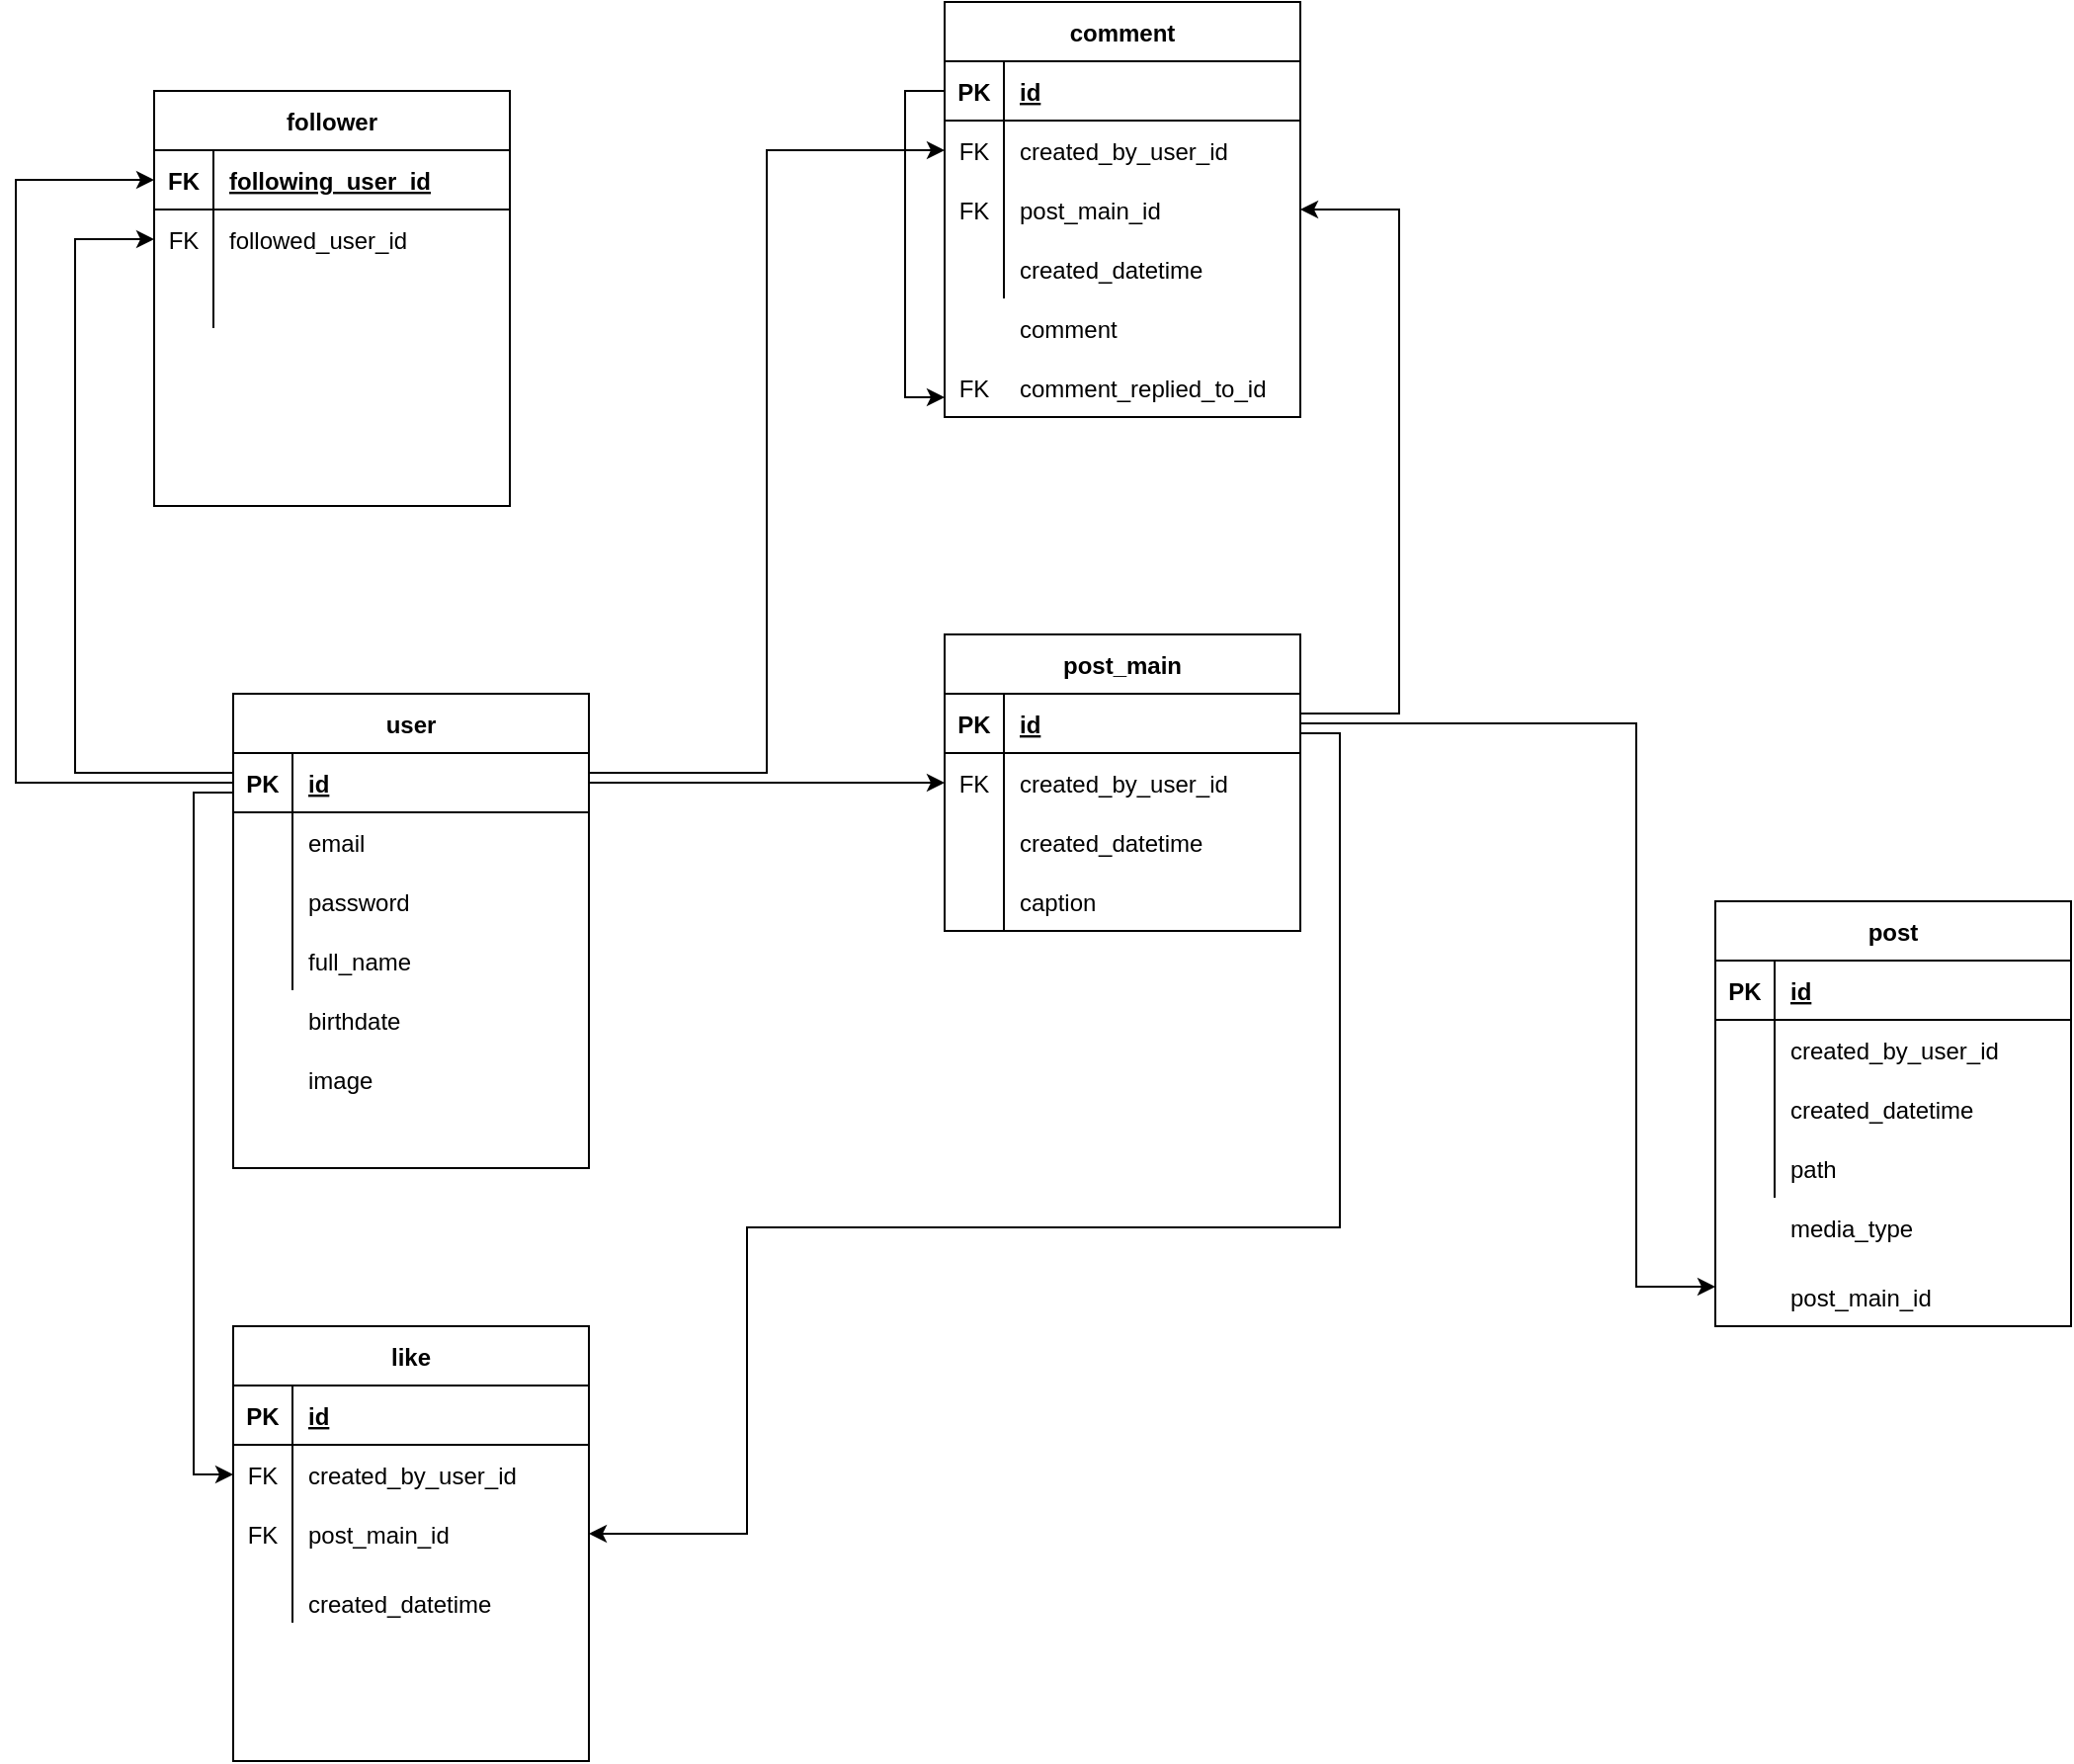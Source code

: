 <mxfile version="20.8.3" type="device"><diagram id="n9DE9smfEkgQzYJsBdhr" name="หน้า-1"><mxGraphModel dx="2030" dy="2075" grid="1" gridSize="10" guides="1" tooltips="1" connect="1" arrows="1" fold="1" page="1" pageScale="1" pageWidth="827" pageHeight="1169" math="0" shadow="0"><root><mxCell id="0"/><mxCell id="1" parent="0"/><mxCell id="JcZZN16-O_PrBwROxKfJ-8" value="user" style="shape=table;startSize=30;container=1;collapsible=1;childLayout=tableLayout;fixedRows=1;rowLines=0;fontStyle=1;align=center;resizeLast=1;" parent="1" vertex="1"><mxGeometry x="340" y="310" width="180" height="240" as="geometry"/></mxCell><mxCell id="JcZZN16-O_PrBwROxKfJ-9" value="" style="shape=tableRow;horizontal=0;startSize=0;swimlaneHead=0;swimlaneBody=0;fillColor=none;collapsible=0;dropTarget=0;points=[[0,0.5],[1,0.5]];portConstraint=eastwest;top=0;left=0;right=0;bottom=1;" parent="JcZZN16-O_PrBwROxKfJ-8" vertex="1"><mxGeometry y="30" width="180" height="30" as="geometry"/></mxCell><mxCell id="JcZZN16-O_PrBwROxKfJ-10" value="PK" style="shape=partialRectangle;connectable=0;fillColor=none;top=0;left=0;bottom=0;right=0;fontStyle=1;overflow=hidden;" parent="JcZZN16-O_PrBwROxKfJ-9" vertex="1"><mxGeometry width="30" height="30" as="geometry"><mxRectangle width="30" height="30" as="alternateBounds"/></mxGeometry></mxCell><mxCell id="JcZZN16-O_PrBwROxKfJ-11" value="id" style="shape=partialRectangle;connectable=0;fillColor=none;top=0;left=0;bottom=0;right=0;align=left;spacingLeft=6;fontStyle=5;overflow=hidden;" parent="JcZZN16-O_PrBwROxKfJ-9" vertex="1"><mxGeometry x="30" width="150" height="30" as="geometry"><mxRectangle width="150" height="30" as="alternateBounds"/></mxGeometry></mxCell><mxCell id="JcZZN16-O_PrBwROxKfJ-18" value="" style="shape=tableRow;horizontal=0;startSize=0;swimlaneHead=0;swimlaneBody=0;fillColor=none;collapsible=0;dropTarget=0;points=[[0,0.5],[1,0.5]];portConstraint=eastwest;top=0;left=0;right=0;bottom=0;" parent="JcZZN16-O_PrBwROxKfJ-8" vertex="1"><mxGeometry y="60" width="180" height="30" as="geometry"/></mxCell><mxCell id="JcZZN16-O_PrBwROxKfJ-19" value="" style="shape=partialRectangle;connectable=0;fillColor=none;top=0;left=0;bottom=0;right=0;editable=1;overflow=hidden;" parent="JcZZN16-O_PrBwROxKfJ-18" vertex="1"><mxGeometry width="30" height="30" as="geometry"><mxRectangle width="30" height="30" as="alternateBounds"/></mxGeometry></mxCell><mxCell id="JcZZN16-O_PrBwROxKfJ-20" value="email" style="shape=partialRectangle;connectable=0;fillColor=none;top=0;left=0;bottom=0;right=0;align=left;spacingLeft=6;overflow=hidden;" parent="JcZZN16-O_PrBwROxKfJ-18" vertex="1"><mxGeometry x="30" width="150" height="30" as="geometry"><mxRectangle width="150" height="30" as="alternateBounds"/></mxGeometry></mxCell><mxCell id="JcZZN16-O_PrBwROxKfJ-12" value="" style="shape=tableRow;horizontal=0;startSize=0;swimlaneHead=0;swimlaneBody=0;fillColor=none;collapsible=0;dropTarget=0;points=[[0,0.5],[1,0.5]];portConstraint=eastwest;top=0;left=0;right=0;bottom=0;" parent="JcZZN16-O_PrBwROxKfJ-8" vertex="1"><mxGeometry y="90" width="180" height="30" as="geometry"/></mxCell><mxCell id="JcZZN16-O_PrBwROxKfJ-13" value="" style="shape=partialRectangle;connectable=0;fillColor=none;top=0;left=0;bottom=0;right=0;editable=1;overflow=hidden;" parent="JcZZN16-O_PrBwROxKfJ-12" vertex="1"><mxGeometry width="30" height="30" as="geometry"><mxRectangle width="30" height="30" as="alternateBounds"/></mxGeometry></mxCell><mxCell id="JcZZN16-O_PrBwROxKfJ-14" value="password" style="shape=partialRectangle;connectable=0;fillColor=none;top=0;left=0;bottom=0;right=0;align=left;spacingLeft=6;overflow=hidden;" parent="JcZZN16-O_PrBwROxKfJ-12" vertex="1"><mxGeometry x="30" width="150" height="30" as="geometry"><mxRectangle width="150" height="30" as="alternateBounds"/></mxGeometry></mxCell><mxCell id="JcZZN16-O_PrBwROxKfJ-15" value="" style="shape=tableRow;horizontal=0;startSize=0;swimlaneHead=0;swimlaneBody=0;fillColor=none;collapsible=0;dropTarget=0;points=[[0,0.5],[1,0.5]];portConstraint=eastwest;top=0;left=0;right=0;bottom=0;" parent="JcZZN16-O_PrBwROxKfJ-8" vertex="1"><mxGeometry y="120" width="180" height="30" as="geometry"/></mxCell><mxCell id="JcZZN16-O_PrBwROxKfJ-16" value="" style="shape=partialRectangle;connectable=0;fillColor=none;top=0;left=0;bottom=0;right=0;editable=1;overflow=hidden;" parent="JcZZN16-O_PrBwROxKfJ-15" vertex="1"><mxGeometry width="30" height="30" as="geometry"><mxRectangle width="30" height="30" as="alternateBounds"/></mxGeometry></mxCell><mxCell id="JcZZN16-O_PrBwROxKfJ-17" value="full_name" style="shape=partialRectangle;connectable=0;fillColor=none;top=0;left=0;bottom=0;right=0;align=left;spacingLeft=6;overflow=hidden;" parent="JcZZN16-O_PrBwROxKfJ-15" vertex="1"><mxGeometry x="30" width="150" height="30" as="geometry"><mxRectangle width="150" height="30" as="alternateBounds"/></mxGeometry></mxCell><mxCell id="JcZZN16-O_PrBwROxKfJ-25" value="post_main" style="shape=table;startSize=30;container=1;collapsible=1;childLayout=tableLayout;fixedRows=1;rowLines=0;fontStyle=1;align=center;resizeLast=1;" parent="1" vertex="1"><mxGeometry x="700" y="280" width="180" height="150" as="geometry"/></mxCell><mxCell id="JcZZN16-O_PrBwROxKfJ-26" value="" style="shape=tableRow;horizontal=0;startSize=0;swimlaneHead=0;swimlaneBody=0;fillColor=none;collapsible=0;dropTarget=0;points=[[0,0.5],[1,0.5]];portConstraint=eastwest;top=0;left=0;right=0;bottom=1;" parent="JcZZN16-O_PrBwROxKfJ-25" vertex="1"><mxGeometry y="30" width="180" height="30" as="geometry"/></mxCell><mxCell id="JcZZN16-O_PrBwROxKfJ-27" value="PK" style="shape=partialRectangle;connectable=0;fillColor=none;top=0;left=0;bottom=0;right=0;fontStyle=1;overflow=hidden;" parent="JcZZN16-O_PrBwROxKfJ-26" vertex="1"><mxGeometry width="30" height="30" as="geometry"><mxRectangle width="30" height="30" as="alternateBounds"/></mxGeometry></mxCell><mxCell id="JcZZN16-O_PrBwROxKfJ-28" value="id" style="shape=partialRectangle;connectable=0;fillColor=none;top=0;left=0;bottom=0;right=0;align=left;spacingLeft=6;fontStyle=5;overflow=hidden;" parent="JcZZN16-O_PrBwROxKfJ-26" vertex="1"><mxGeometry x="30" width="150" height="30" as="geometry"><mxRectangle width="150" height="30" as="alternateBounds"/></mxGeometry></mxCell><mxCell id="JcZZN16-O_PrBwROxKfJ-29" value="" style="shape=tableRow;horizontal=0;startSize=0;swimlaneHead=0;swimlaneBody=0;fillColor=none;collapsible=0;dropTarget=0;points=[[0,0.5],[1,0.5]];portConstraint=eastwest;top=0;left=0;right=0;bottom=0;" parent="JcZZN16-O_PrBwROxKfJ-25" vertex="1"><mxGeometry y="60" width="180" height="30" as="geometry"/></mxCell><mxCell id="JcZZN16-O_PrBwROxKfJ-30" value="FK" style="shape=partialRectangle;connectable=0;fillColor=none;top=0;left=0;bottom=0;right=0;editable=1;overflow=hidden;" parent="JcZZN16-O_PrBwROxKfJ-29" vertex="1"><mxGeometry width="30" height="30" as="geometry"><mxRectangle width="30" height="30" as="alternateBounds"/></mxGeometry></mxCell><mxCell id="JcZZN16-O_PrBwROxKfJ-31" value="created_by_user_id" style="shape=partialRectangle;connectable=0;fillColor=none;top=0;left=0;bottom=0;right=0;align=left;spacingLeft=6;overflow=hidden;" parent="JcZZN16-O_PrBwROxKfJ-29" vertex="1"><mxGeometry x="30" width="150" height="30" as="geometry"><mxRectangle width="150" height="30" as="alternateBounds"/></mxGeometry></mxCell><mxCell id="JcZZN16-O_PrBwROxKfJ-32" value="" style="shape=tableRow;horizontal=0;startSize=0;swimlaneHead=0;swimlaneBody=0;fillColor=none;collapsible=0;dropTarget=0;points=[[0,0.5],[1,0.5]];portConstraint=eastwest;top=0;left=0;right=0;bottom=0;" parent="JcZZN16-O_PrBwROxKfJ-25" vertex="1"><mxGeometry y="90" width="180" height="30" as="geometry"/></mxCell><mxCell id="JcZZN16-O_PrBwROxKfJ-33" value="" style="shape=partialRectangle;connectable=0;fillColor=none;top=0;left=0;bottom=0;right=0;editable=1;overflow=hidden;" parent="JcZZN16-O_PrBwROxKfJ-32" vertex="1"><mxGeometry width="30" height="30" as="geometry"><mxRectangle width="30" height="30" as="alternateBounds"/></mxGeometry></mxCell><mxCell id="JcZZN16-O_PrBwROxKfJ-34" value="created_datetime" style="shape=partialRectangle;connectable=0;fillColor=none;top=0;left=0;bottom=0;right=0;align=left;spacingLeft=6;overflow=hidden;" parent="JcZZN16-O_PrBwROxKfJ-32" vertex="1"><mxGeometry x="30" width="150" height="30" as="geometry"><mxRectangle width="150" height="30" as="alternateBounds"/></mxGeometry></mxCell><mxCell id="JcZZN16-O_PrBwROxKfJ-35" value="" style="shape=tableRow;horizontal=0;startSize=0;swimlaneHead=0;swimlaneBody=0;fillColor=none;collapsible=0;dropTarget=0;points=[[0,0.5],[1,0.5]];portConstraint=eastwest;top=0;left=0;right=0;bottom=0;" parent="JcZZN16-O_PrBwROxKfJ-25" vertex="1"><mxGeometry y="120" width="180" height="30" as="geometry"/></mxCell><mxCell id="JcZZN16-O_PrBwROxKfJ-36" value="" style="shape=partialRectangle;connectable=0;fillColor=none;top=0;left=0;bottom=0;right=0;editable=1;overflow=hidden;" parent="JcZZN16-O_PrBwROxKfJ-35" vertex="1"><mxGeometry width="30" height="30" as="geometry"><mxRectangle width="30" height="30" as="alternateBounds"/></mxGeometry></mxCell><mxCell id="JcZZN16-O_PrBwROxKfJ-37" value="caption" style="shape=partialRectangle;connectable=0;fillColor=none;top=0;left=0;bottom=0;right=0;align=left;spacingLeft=6;overflow=hidden;" parent="JcZZN16-O_PrBwROxKfJ-35" vertex="1"><mxGeometry x="30" width="150" height="30" as="geometry"><mxRectangle width="150" height="30" as="alternateBounds"/></mxGeometry></mxCell><mxCell id="JcZZN16-O_PrBwROxKfJ-40" value="birthdate" style="shape=partialRectangle;connectable=0;fillColor=none;top=0;left=0;bottom=0;right=0;align=left;spacingLeft=6;overflow=hidden;" parent="1" vertex="1"><mxGeometry x="370" y="460" width="150" height="30" as="geometry"><mxRectangle width="150" height="30" as="alternateBounds"/></mxGeometry></mxCell><mxCell id="JcZZN16-O_PrBwROxKfJ-41" value="image" style="shape=partialRectangle;connectable=0;fillColor=none;top=0;left=0;bottom=0;right=0;align=left;spacingLeft=6;overflow=hidden;" parent="1" vertex="1"><mxGeometry x="370" y="490" width="150" height="30" as="geometry"><mxRectangle width="150" height="30" as="alternateBounds"/></mxGeometry></mxCell><mxCell id="JcZZN16-O_PrBwROxKfJ-43" value="post" style="shape=table;startSize=30;container=1;collapsible=1;childLayout=tableLayout;fixedRows=1;rowLines=0;fontStyle=1;align=center;resizeLast=1;" parent="1" vertex="1"><mxGeometry x="1090" y="415" width="180" height="215" as="geometry"/></mxCell><mxCell id="JcZZN16-O_PrBwROxKfJ-44" value="" style="shape=tableRow;horizontal=0;startSize=0;swimlaneHead=0;swimlaneBody=0;fillColor=none;collapsible=0;dropTarget=0;points=[[0,0.5],[1,0.5]];portConstraint=eastwest;top=0;left=0;right=0;bottom=1;" parent="JcZZN16-O_PrBwROxKfJ-43" vertex="1"><mxGeometry y="30" width="180" height="30" as="geometry"/></mxCell><mxCell id="JcZZN16-O_PrBwROxKfJ-45" value="PK" style="shape=partialRectangle;connectable=0;fillColor=none;top=0;left=0;bottom=0;right=0;fontStyle=1;overflow=hidden;" parent="JcZZN16-O_PrBwROxKfJ-44" vertex="1"><mxGeometry width="30" height="30" as="geometry"><mxRectangle width="30" height="30" as="alternateBounds"/></mxGeometry></mxCell><mxCell id="JcZZN16-O_PrBwROxKfJ-46" value="id" style="shape=partialRectangle;connectable=0;fillColor=none;top=0;left=0;bottom=0;right=0;align=left;spacingLeft=6;fontStyle=5;overflow=hidden;" parent="JcZZN16-O_PrBwROxKfJ-44" vertex="1"><mxGeometry x="30" width="150" height="30" as="geometry"><mxRectangle width="150" height="30" as="alternateBounds"/></mxGeometry></mxCell><mxCell id="JcZZN16-O_PrBwROxKfJ-47" value="" style="shape=tableRow;horizontal=0;startSize=0;swimlaneHead=0;swimlaneBody=0;fillColor=none;collapsible=0;dropTarget=0;points=[[0,0.5],[1,0.5]];portConstraint=eastwest;top=0;left=0;right=0;bottom=0;" parent="JcZZN16-O_PrBwROxKfJ-43" vertex="1"><mxGeometry y="60" width="180" height="30" as="geometry"/></mxCell><mxCell id="JcZZN16-O_PrBwROxKfJ-48" value="" style="shape=partialRectangle;connectable=0;fillColor=none;top=0;left=0;bottom=0;right=0;editable=1;overflow=hidden;" parent="JcZZN16-O_PrBwROxKfJ-47" vertex="1"><mxGeometry width="30" height="30" as="geometry"><mxRectangle width="30" height="30" as="alternateBounds"/></mxGeometry></mxCell><mxCell id="JcZZN16-O_PrBwROxKfJ-49" value="created_by_user_id" style="shape=partialRectangle;connectable=0;fillColor=none;top=0;left=0;bottom=0;right=0;align=left;spacingLeft=6;overflow=hidden;" parent="JcZZN16-O_PrBwROxKfJ-47" vertex="1"><mxGeometry x="30" width="150" height="30" as="geometry"><mxRectangle width="150" height="30" as="alternateBounds"/></mxGeometry></mxCell><mxCell id="JcZZN16-O_PrBwROxKfJ-50" value="" style="shape=tableRow;horizontal=0;startSize=0;swimlaneHead=0;swimlaneBody=0;fillColor=none;collapsible=0;dropTarget=0;points=[[0,0.5],[1,0.5]];portConstraint=eastwest;top=0;left=0;right=0;bottom=0;" parent="JcZZN16-O_PrBwROxKfJ-43" vertex="1"><mxGeometry y="90" width="180" height="30" as="geometry"/></mxCell><mxCell id="JcZZN16-O_PrBwROxKfJ-51" value="" style="shape=partialRectangle;connectable=0;fillColor=none;top=0;left=0;bottom=0;right=0;editable=1;overflow=hidden;" parent="JcZZN16-O_PrBwROxKfJ-50" vertex="1"><mxGeometry width="30" height="30" as="geometry"><mxRectangle width="30" height="30" as="alternateBounds"/></mxGeometry></mxCell><mxCell id="JcZZN16-O_PrBwROxKfJ-52" value="created_datetime" style="shape=partialRectangle;connectable=0;fillColor=none;top=0;left=0;bottom=0;right=0;align=left;spacingLeft=6;overflow=hidden;" parent="JcZZN16-O_PrBwROxKfJ-50" vertex="1"><mxGeometry x="30" width="150" height="30" as="geometry"><mxRectangle width="150" height="30" as="alternateBounds"/></mxGeometry></mxCell><mxCell id="JcZZN16-O_PrBwROxKfJ-53" value="" style="shape=tableRow;horizontal=0;startSize=0;swimlaneHead=0;swimlaneBody=0;fillColor=none;collapsible=0;dropTarget=0;points=[[0,0.5],[1,0.5]];portConstraint=eastwest;top=0;left=0;right=0;bottom=0;" parent="JcZZN16-O_PrBwROxKfJ-43" vertex="1"><mxGeometry y="120" width="180" height="30" as="geometry"/></mxCell><mxCell id="JcZZN16-O_PrBwROxKfJ-54" value="" style="shape=partialRectangle;connectable=0;fillColor=none;top=0;left=0;bottom=0;right=0;editable=1;overflow=hidden;" parent="JcZZN16-O_PrBwROxKfJ-53" vertex="1"><mxGeometry width="30" height="30" as="geometry"><mxRectangle width="30" height="30" as="alternateBounds"/></mxGeometry></mxCell><mxCell id="JcZZN16-O_PrBwROxKfJ-55" value="path" style="shape=partialRectangle;connectable=0;fillColor=none;top=0;left=0;bottom=0;right=0;align=left;spacingLeft=6;overflow=hidden;" parent="JcZZN16-O_PrBwROxKfJ-53" vertex="1"><mxGeometry x="30" width="150" height="30" as="geometry"><mxRectangle width="150" height="30" as="alternateBounds"/></mxGeometry></mxCell><mxCell id="JcZZN16-O_PrBwROxKfJ-57" value="media_type" style="shape=partialRectangle;connectable=0;fillColor=none;top=0;left=0;bottom=0;right=0;align=left;spacingLeft=6;overflow=hidden;" parent="1" vertex="1"><mxGeometry x="1120" y="565" width="150" height="30" as="geometry"><mxRectangle width="150" height="30" as="alternateBounds"/></mxGeometry></mxCell><mxCell id="JcZZN16-O_PrBwROxKfJ-74" style="edgeStyle=orthogonalEdgeStyle;rounded=0;orthogonalLoop=1;jettySize=auto;html=1;exitX=1;exitY=0.5;exitDx=0;exitDy=0;entryX=0;entryY=0.5;entryDx=0;entryDy=0;" parent="1" source="JcZZN16-O_PrBwROxKfJ-9" target="JcZZN16-O_PrBwROxKfJ-29" edge="1"><mxGeometry relative="1" as="geometry"/></mxCell><mxCell id="JcZZN16-O_PrBwROxKfJ-75" style="edgeStyle=orthogonalEdgeStyle;rounded=0;orthogonalLoop=1;jettySize=auto;html=1;exitX=1;exitY=0.5;exitDx=0;exitDy=0;" parent="1" source="JcZZN16-O_PrBwROxKfJ-26" edge="1"><mxGeometry relative="1" as="geometry"><mxPoint x="1090" y="610" as="targetPoint"/><Array as="points"><mxPoint x="1050" y="325"/><mxPoint x="1050" y="610"/></Array></mxGeometry></mxCell><mxCell id="JcZZN16-O_PrBwROxKfJ-77" value="comment" style="shape=table;startSize=30;container=1;collapsible=1;childLayout=tableLayout;fixedRows=1;rowLines=0;fontStyle=1;align=center;resizeLast=1;" parent="1" vertex="1"><mxGeometry x="700" y="-40" width="180" height="210" as="geometry"/></mxCell><mxCell id="JcZZN16-O_PrBwROxKfJ-78" value="" style="shape=tableRow;horizontal=0;startSize=0;swimlaneHead=0;swimlaneBody=0;fillColor=none;collapsible=0;dropTarget=0;points=[[0,0.5],[1,0.5]];portConstraint=eastwest;top=0;left=0;right=0;bottom=1;" parent="JcZZN16-O_PrBwROxKfJ-77" vertex="1"><mxGeometry y="30" width="180" height="30" as="geometry"/></mxCell><mxCell id="JcZZN16-O_PrBwROxKfJ-79" value="PK" style="shape=partialRectangle;connectable=0;fillColor=none;top=0;left=0;bottom=0;right=0;fontStyle=1;overflow=hidden;" parent="JcZZN16-O_PrBwROxKfJ-78" vertex="1"><mxGeometry width="30" height="30" as="geometry"><mxRectangle width="30" height="30" as="alternateBounds"/></mxGeometry></mxCell><mxCell id="JcZZN16-O_PrBwROxKfJ-80" value="id" style="shape=partialRectangle;connectable=0;fillColor=none;top=0;left=0;bottom=0;right=0;align=left;spacingLeft=6;fontStyle=5;overflow=hidden;" parent="JcZZN16-O_PrBwROxKfJ-78" vertex="1"><mxGeometry x="30" width="150" height="30" as="geometry"><mxRectangle width="150" height="30" as="alternateBounds"/></mxGeometry></mxCell><mxCell id="JcZZN16-O_PrBwROxKfJ-81" value="" style="shape=tableRow;horizontal=0;startSize=0;swimlaneHead=0;swimlaneBody=0;fillColor=none;collapsible=0;dropTarget=0;points=[[0,0.5],[1,0.5]];portConstraint=eastwest;top=0;left=0;right=0;bottom=0;" parent="JcZZN16-O_PrBwROxKfJ-77" vertex="1"><mxGeometry y="60" width="180" height="30" as="geometry"/></mxCell><mxCell id="JcZZN16-O_PrBwROxKfJ-82" value="FK" style="shape=partialRectangle;connectable=0;fillColor=none;top=0;left=0;bottom=0;right=0;editable=1;overflow=hidden;" parent="JcZZN16-O_PrBwROxKfJ-81" vertex="1"><mxGeometry width="30" height="30" as="geometry"><mxRectangle width="30" height="30" as="alternateBounds"/></mxGeometry></mxCell><mxCell id="JcZZN16-O_PrBwROxKfJ-83" value="created_by_user_id" style="shape=partialRectangle;connectable=0;fillColor=none;top=0;left=0;bottom=0;right=0;align=left;spacingLeft=6;overflow=hidden;" parent="JcZZN16-O_PrBwROxKfJ-81" vertex="1"><mxGeometry x="30" width="150" height="30" as="geometry"><mxRectangle width="150" height="30" as="alternateBounds"/></mxGeometry></mxCell><mxCell id="JcZZN16-O_PrBwROxKfJ-84" value="" style="shape=tableRow;horizontal=0;startSize=0;swimlaneHead=0;swimlaneBody=0;fillColor=none;collapsible=0;dropTarget=0;points=[[0,0.5],[1,0.5]];portConstraint=eastwest;top=0;left=0;right=0;bottom=0;" parent="JcZZN16-O_PrBwROxKfJ-77" vertex="1"><mxGeometry y="90" width="180" height="30" as="geometry"/></mxCell><mxCell id="JcZZN16-O_PrBwROxKfJ-85" value="FK" style="shape=partialRectangle;connectable=0;fillColor=none;top=0;left=0;bottom=0;right=0;editable=1;overflow=hidden;" parent="JcZZN16-O_PrBwROxKfJ-84" vertex="1"><mxGeometry width="30" height="30" as="geometry"><mxRectangle width="30" height="30" as="alternateBounds"/></mxGeometry></mxCell><mxCell id="JcZZN16-O_PrBwROxKfJ-86" value="post_main_id" style="shape=partialRectangle;connectable=0;fillColor=none;top=0;left=0;bottom=0;right=0;align=left;spacingLeft=6;overflow=hidden;" parent="JcZZN16-O_PrBwROxKfJ-84" vertex="1"><mxGeometry x="30" width="150" height="30" as="geometry"><mxRectangle width="150" height="30" as="alternateBounds"/></mxGeometry></mxCell><mxCell id="JcZZN16-O_PrBwROxKfJ-87" value="" style="shape=tableRow;horizontal=0;startSize=0;swimlaneHead=0;swimlaneBody=0;fillColor=none;collapsible=0;dropTarget=0;points=[[0,0.5],[1,0.5]];portConstraint=eastwest;top=0;left=0;right=0;bottom=0;" parent="JcZZN16-O_PrBwROxKfJ-77" vertex="1"><mxGeometry y="120" width="180" height="30" as="geometry"/></mxCell><mxCell id="JcZZN16-O_PrBwROxKfJ-88" value="" style="shape=partialRectangle;connectable=0;fillColor=none;top=0;left=0;bottom=0;right=0;editable=1;overflow=hidden;" parent="JcZZN16-O_PrBwROxKfJ-87" vertex="1"><mxGeometry width="30" height="30" as="geometry"><mxRectangle width="30" height="30" as="alternateBounds"/></mxGeometry></mxCell><mxCell id="JcZZN16-O_PrBwROxKfJ-89" value="created_datetime" style="shape=partialRectangle;connectable=0;fillColor=none;top=0;left=0;bottom=0;right=0;align=left;spacingLeft=6;overflow=hidden;" parent="JcZZN16-O_PrBwROxKfJ-87" vertex="1"><mxGeometry x="30" width="150" height="30" as="geometry"><mxRectangle width="150" height="30" as="alternateBounds"/></mxGeometry></mxCell><mxCell id="JcZZN16-O_PrBwROxKfJ-93" value="comment" style="shape=partialRectangle;connectable=0;fillColor=none;top=0;left=0;bottom=0;right=0;align=left;spacingLeft=6;overflow=hidden;" parent="1" vertex="1"><mxGeometry x="730" y="110" width="150" height="30" as="geometry"><mxRectangle width="150" height="30" as="alternateBounds"/></mxGeometry></mxCell><mxCell id="JcZZN16-O_PrBwROxKfJ-94" value="comment_replied_to_id" style="shape=partialRectangle;connectable=0;fillColor=none;top=0;left=0;bottom=0;right=0;align=left;spacingLeft=6;overflow=hidden;" parent="1" vertex="1"><mxGeometry x="730" y="140" width="150" height="30" as="geometry"><mxRectangle width="150" height="30" as="alternateBounds"/></mxGeometry></mxCell><mxCell id="JcZZN16-O_PrBwROxKfJ-95" style="edgeStyle=orthogonalEdgeStyle;rounded=0;orthogonalLoop=1;jettySize=auto;html=1;exitX=1;exitY=0.5;exitDx=0;exitDy=0;entryX=0;entryY=0.5;entryDx=0;entryDy=0;" parent="1" source="JcZZN16-O_PrBwROxKfJ-9" target="JcZZN16-O_PrBwROxKfJ-81" edge="1"><mxGeometry relative="1" as="geometry"><Array as="points"><mxPoint x="520" y="350"/><mxPoint x="610" y="350"/><mxPoint x="610" y="35"/></Array></mxGeometry></mxCell><mxCell id="JcZZN16-O_PrBwROxKfJ-98" style="edgeStyle=orthogonalEdgeStyle;rounded=0;orthogonalLoop=1;jettySize=auto;html=1;exitX=1;exitY=0.5;exitDx=0;exitDy=0;entryX=1;entryY=0.5;entryDx=0;entryDy=0;" parent="1" source="JcZZN16-O_PrBwROxKfJ-26" target="JcZZN16-O_PrBwROxKfJ-84" edge="1"><mxGeometry relative="1" as="geometry"><Array as="points"><mxPoint x="880" y="320"/><mxPoint x="930" y="320"/><mxPoint x="930" y="65"/></Array></mxGeometry></mxCell><mxCell id="JcZZN16-O_PrBwROxKfJ-99" style="edgeStyle=orthogonalEdgeStyle;rounded=0;orthogonalLoop=1;jettySize=auto;html=1;exitX=0;exitY=0.5;exitDx=0;exitDy=0;" parent="1" source="JcZZN16-O_PrBwROxKfJ-78" edge="1"><mxGeometry relative="1" as="geometry"><mxPoint x="700" y="160" as="targetPoint"/><Array as="points"><mxPoint x="680" y="5"/><mxPoint x="680" y="160"/></Array></mxGeometry></mxCell><mxCell id="JcZZN16-O_PrBwROxKfJ-100" value="FK" style="shape=partialRectangle;connectable=0;fillColor=none;top=0;left=0;bottom=0;right=0;editable=1;overflow=hidden;" parent="1" vertex="1"><mxGeometry x="700" y="140" width="30" height="30" as="geometry"><mxRectangle width="30" height="30" as="alternateBounds"/></mxGeometry></mxCell><mxCell id="JcZZN16-O_PrBwROxKfJ-101" value="follower" style="shape=table;startSize=30;container=1;collapsible=1;childLayout=tableLayout;fixedRows=1;rowLines=0;fontStyle=1;align=center;resizeLast=1;" parent="1" vertex="1"><mxGeometry x="300" y="5" width="180" height="210" as="geometry"/></mxCell><mxCell id="JcZZN16-O_PrBwROxKfJ-102" value="" style="shape=tableRow;horizontal=0;startSize=0;swimlaneHead=0;swimlaneBody=0;fillColor=none;collapsible=0;dropTarget=0;points=[[0,0.5],[1,0.5]];portConstraint=eastwest;top=0;left=0;right=0;bottom=1;" parent="JcZZN16-O_PrBwROxKfJ-101" vertex="1"><mxGeometry y="30" width="180" height="30" as="geometry"/></mxCell><mxCell id="JcZZN16-O_PrBwROxKfJ-103" value="FK" style="shape=partialRectangle;connectable=0;fillColor=none;top=0;left=0;bottom=0;right=0;fontStyle=1;overflow=hidden;" parent="JcZZN16-O_PrBwROxKfJ-102" vertex="1"><mxGeometry width="30" height="30" as="geometry"><mxRectangle width="30" height="30" as="alternateBounds"/></mxGeometry></mxCell><mxCell id="JcZZN16-O_PrBwROxKfJ-104" value="following_user_id" style="shape=partialRectangle;connectable=0;fillColor=none;top=0;left=0;bottom=0;right=0;align=left;spacingLeft=6;fontStyle=5;overflow=hidden;" parent="JcZZN16-O_PrBwROxKfJ-102" vertex="1"><mxGeometry x="30" width="150" height="30" as="geometry"><mxRectangle width="150" height="30" as="alternateBounds"/></mxGeometry></mxCell><mxCell id="JcZZN16-O_PrBwROxKfJ-108" value="" style="shape=tableRow;horizontal=0;startSize=0;swimlaneHead=0;swimlaneBody=0;fillColor=none;collapsible=0;dropTarget=0;points=[[0,0.5],[1,0.5]];portConstraint=eastwest;top=0;left=0;right=0;bottom=0;" parent="JcZZN16-O_PrBwROxKfJ-101" vertex="1"><mxGeometry y="60" width="180" height="30" as="geometry"/></mxCell><mxCell id="JcZZN16-O_PrBwROxKfJ-109" value="FK" style="shape=partialRectangle;connectable=0;fillColor=none;top=0;left=0;bottom=0;right=0;editable=1;overflow=hidden;" parent="JcZZN16-O_PrBwROxKfJ-108" vertex="1"><mxGeometry width="30" height="30" as="geometry"><mxRectangle width="30" height="30" as="alternateBounds"/></mxGeometry></mxCell><mxCell id="JcZZN16-O_PrBwROxKfJ-110" value="followed_user_id" style="shape=partialRectangle;connectable=0;fillColor=none;top=0;left=0;bottom=0;right=0;align=left;spacingLeft=6;overflow=hidden;" parent="JcZZN16-O_PrBwROxKfJ-108" vertex="1"><mxGeometry x="30" width="150" height="30" as="geometry"><mxRectangle width="150" height="30" as="alternateBounds"/></mxGeometry></mxCell><mxCell id="JcZZN16-O_PrBwROxKfJ-111" value="" style="shape=tableRow;horizontal=0;startSize=0;swimlaneHead=0;swimlaneBody=0;fillColor=none;collapsible=0;dropTarget=0;points=[[0,0.5],[1,0.5]];portConstraint=eastwest;top=0;left=0;right=0;bottom=0;" parent="JcZZN16-O_PrBwROxKfJ-101" vertex="1"><mxGeometry y="90" width="180" height="30" as="geometry"/></mxCell><mxCell id="JcZZN16-O_PrBwROxKfJ-112" value="" style="shape=partialRectangle;connectable=0;fillColor=none;top=0;left=0;bottom=0;right=0;editable=1;overflow=hidden;" parent="JcZZN16-O_PrBwROxKfJ-111" vertex="1"><mxGeometry width="30" height="30" as="geometry"><mxRectangle width="30" height="30" as="alternateBounds"/></mxGeometry></mxCell><mxCell id="JcZZN16-O_PrBwROxKfJ-113" value="" style="shape=partialRectangle;connectable=0;fillColor=none;top=0;left=0;bottom=0;right=0;align=left;spacingLeft=6;overflow=hidden;" parent="JcZZN16-O_PrBwROxKfJ-111" vertex="1"><mxGeometry x="30" width="150" height="30" as="geometry"><mxRectangle width="150" height="30" as="alternateBounds"/></mxGeometry></mxCell><mxCell id="JcZZN16-O_PrBwROxKfJ-117" style="edgeStyle=orthogonalEdgeStyle;rounded=0;orthogonalLoop=1;jettySize=auto;html=1;exitX=0;exitY=0.5;exitDx=0;exitDy=0;entryX=0;entryY=0.5;entryDx=0;entryDy=0;" parent="1" source="JcZZN16-O_PrBwROxKfJ-9" target="JcZZN16-O_PrBwROxKfJ-102" edge="1"><mxGeometry relative="1" as="geometry"><Array as="points"><mxPoint x="230" y="355"/><mxPoint x="230" y="50"/></Array></mxGeometry></mxCell><mxCell id="JcZZN16-O_PrBwROxKfJ-118" style="edgeStyle=orthogonalEdgeStyle;rounded=0;orthogonalLoop=1;jettySize=auto;html=1;exitX=0;exitY=0.5;exitDx=0;exitDy=0;entryX=0;entryY=0.5;entryDx=0;entryDy=0;" parent="1" source="JcZZN16-O_PrBwROxKfJ-9" target="JcZZN16-O_PrBwROxKfJ-108" edge="1"><mxGeometry relative="1" as="geometry"><Array as="points"><mxPoint x="340" y="350"/><mxPoint x="260" y="350"/><mxPoint x="260" y="80"/></Array></mxGeometry></mxCell><mxCell id="JcZZN16-O_PrBwROxKfJ-132" value="like" style="shape=table;startSize=30;container=1;collapsible=1;childLayout=tableLayout;fixedRows=1;rowLines=0;fontStyle=1;align=center;resizeLast=1;" parent="1" vertex="1"><mxGeometry x="340" y="630" width="180" height="220" as="geometry"/></mxCell><mxCell id="JcZZN16-O_PrBwROxKfJ-133" value="" style="shape=tableRow;horizontal=0;startSize=0;swimlaneHead=0;swimlaneBody=0;fillColor=none;collapsible=0;dropTarget=0;points=[[0,0.5],[1,0.5]];portConstraint=eastwest;top=0;left=0;right=0;bottom=1;" parent="JcZZN16-O_PrBwROxKfJ-132" vertex="1"><mxGeometry y="30" width="180" height="30" as="geometry"/></mxCell><mxCell id="JcZZN16-O_PrBwROxKfJ-134" value="PK" style="shape=partialRectangle;connectable=0;fillColor=none;top=0;left=0;bottom=0;right=0;fontStyle=1;overflow=hidden;" parent="JcZZN16-O_PrBwROxKfJ-133" vertex="1"><mxGeometry width="30" height="30" as="geometry"><mxRectangle width="30" height="30" as="alternateBounds"/></mxGeometry></mxCell><mxCell id="JcZZN16-O_PrBwROxKfJ-135" value="id" style="shape=partialRectangle;connectable=0;fillColor=none;top=0;left=0;bottom=0;right=0;align=left;spacingLeft=6;fontStyle=5;overflow=hidden;" parent="JcZZN16-O_PrBwROxKfJ-133" vertex="1"><mxGeometry x="30" width="150" height="30" as="geometry"><mxRectangle width="150" height="30" as="alternateBounds"/></mxGeometry></mxCell><mxCell id="JcZZN16-O_PrBwROxKfJ-136" value="" style="shape=tableRow;horizontal=0;startSize=0;swimlaneHead=0;swimlaneBody=0;fillColor=none;collapsible=0;dropTarget=0;points=[[0,0.5],[1,0.5]];portConstraint=eastwest;top=0;left=0;right=0;bottom=0;" parent="JcZZN16-O_PrBwROxKfJ-132" vertex="1"><mxGeometry y="60" width="180" height="30" as="geometry"/></mxCell><mxCell id="JcZZN16-O_PrBwROxKfJ-137" value="FK" style="shape=partialRectangle;connectable=0;fillColor=none;top=0;left=0;bottom=0;right=0;editable=1;overflow=hidden;" parent="JcZZN16-O_PrBwROxKfJ-136" vertex="1"><mxGeometry width="30" height="30" as="geometry"><mxRectangle width="30" height="30" as="alternateBounds"/></mxGeometry></mxCell><mxCell id="JcZZN16-O_PrBwROxKfJ-138" value="created_by_user_id" style="shape=partialRectangle;connectable=0;fillColor=none;top=0;left=0;bottom=0;right=0;align=left;spacingLeft=6;overflow=hidden;" parent="JcZZN16-O_PrBwROxKfJ-136" vertex="1"><mxGeometry x="30" width="150" height="30" as="geometry"><mxRectangle width="150" height="30" as="alternateBounds"/></mxGeometry></mxCell><mxCell id="JcZZN16-O_PrBwROxKfJ-139" value="" style="shape=tableRow;horizontal=0;startSize=0;swimlaneHead=0;swimlaneBody=0;fillColor=none;collapsible=0;dropTarget=0;points=[[0,0.5],[1,0.5]];portConstraint=eastwest;top=0;left=0;right=0;bottom=0;" parent="JcZZN16-O_PrBwROxKfJ-132" vertex="1"><mxGeometry y="90" width="180" height="30" as="geometry"/></mxCell><mxCell id="JcZZN16-O_PrBwROxKfJ-140" value="FK" style="shape=partialRectangle;connectable=0;fillColor=none;top=0;left=0;bottom=0;right=0;editable=1;overflow=hidden;" parent="JcZZN16-O_PrBwROxKfJ-139" vertex="1"><mxGeometry width="30" height="30" as="geometry"><mxRectangle width="30" height="30" as="alternateBounds"/></mxGeometry></mxCell><mxCell id="JcZZN16-O_PrBwROxKfJ-141" value="post_main_id" style="shape=partialRectangle;connectable=0;fillColor=none;top=0;left=0;bottom=0;right=0;align=left;spacingLeft=6;overflow=hidden;" parent="JcZZN16-O_PrBwROxKfJ-139" vertex="1"><mxGeometry x="30" width="150" height="30" as="geometry"><mxRectangle width="150" height="30" as="alternateBounds"/></mxGeometry></mxCell><mxCell id="JcZZN16-O_PrBwROxKfJ-142" value="" style="shape=tableRow;horizontal=0;startSize=0;swimlaneHead=0;swimlaneBody=0;fillColor=none;collapsible=0;dropTarget=0;points=[[0,0.5],[1,0.5]];portConstraint=eastwest;top=0;left=0;right=0;bottom=0;" parent="JcZZN16-O_PrBwROxKfJ-132" vertex="1"><mxGeometry y="120" width="180" height="30" as="geometry"/></mxCell><mxCell id="JcZZN16-O_PrBwROxKfJ-143" value="" style="shape=partialRectangle;connectable=0;fillColor=none;top=0;left=0;bottom=0;right=0;editable=1;overflow=hidden;" parent="JcZZN16-O_PrBwROxKfJ-142" vertex="1"><mxGeometry width="30" height="30" as="geometry"><mxRectangle width="30" height="30" as="alternateBounds"/></mxGeometry></mxCell><mxCell id="JcZZN16-O_PrBwROxKfJ-144" value="" style="shape=partialRectangle;connectable=0;fillColor=none;top=0;left=0;bottom=0;right=0;align=left;spacingLeft=6;overflow=hidden;" parent="JcZZN16-O_PrBwROxKfJ-142" vertex="1"><mxGeometry x="30" width="150" height="30" as="geometry"><mxRectangle width="150" height="30" as="alternateBounds"/></mxGeometry></mxCell><mxCell id="JcZZN16-O_PrBwROxKfJ-145" value="created_datetime" style="shape=partialRectangle;connectable=0;fillColor=none;top=0;left=0;bottom=0;right=0;align=left;spacingLeft=6;overflow=hidden;" parent="1" vertex="1"><mxGeometry x="370" y="755" width="150" height="30" as="geometry"><mxRectangle width="150" height="30" as="alternateBounds"/></mxGeometry></mxCell><mxCell id="JcZZN16-O_PrBwROxKfJ-146" style="edgeStyle=orthogonalEdgeStyle;rounded=0;orthogonalLoop=1;jettySize=auto;html=1;exitX=1;exitY=0.5;exitDx=0;exitDy=0;entryX=1;entryY=0.5;entryDx=0;entryDy=0;" parent="1" source="JcZZN16-O_PrBwROxKfJ-26" target="JcZZN16-O_PrBwROxKfJ-139" edge="1"><mxGeometry relative="1" as="geometry"><mxPoint x="530" y="730" as="targetPoint"/><Array as="points"><mxPoint x="880" y="330"/><mxPoint x="900" y="330"/><mxPoint x="900" y="580"/><mxPoint x="600" y="580"/><mxPoint x="600" y="735"/></Array></mxGeometry></mxCell><mxCell id="JcZZN16-O_PrBwROxKfJ-147" style="edgeStyle=orthogonalEdgeStyle;rounded=0;orthogonalLoop=1;jettySize=auto;html=1;exitX=0;exitY=0.5;exitDx=0;exitDy=0;entryX=0;entryY=0.5;entryDx=0;entryDy=0;" parent="1" source="JcZZN16-O_PrBwROxKfJ-9" target="JcZZN16-O_PrBwROxKfJ-136" edge="1"><mxGeometry relative="1" as="geometry"><Array as="points"><mxPoint x="340" y="360"/><mxPoint x="320" y="360"/><mxPoint x="320" y="705"/></Array></mxGeometry></mxCell><mxCell id="Sst5dnzXRU72vnp3_w5L-1" value="post_main_id" style="shape=partialRectangle;connectable=0;fillColor=none;top=0;left=0;bottom=0;right=0;align=left;spacingLeft=6;overflow=hidden;" vertex="1" parent="1"><mxGeometry x="1120" y="600" width="150" height="30" as="geometry"><mxRectangle width="150" height="30" as="alternateBounds"/></mxGeometry></mxCell></root></mxGraphModel></diagram></mxfile>